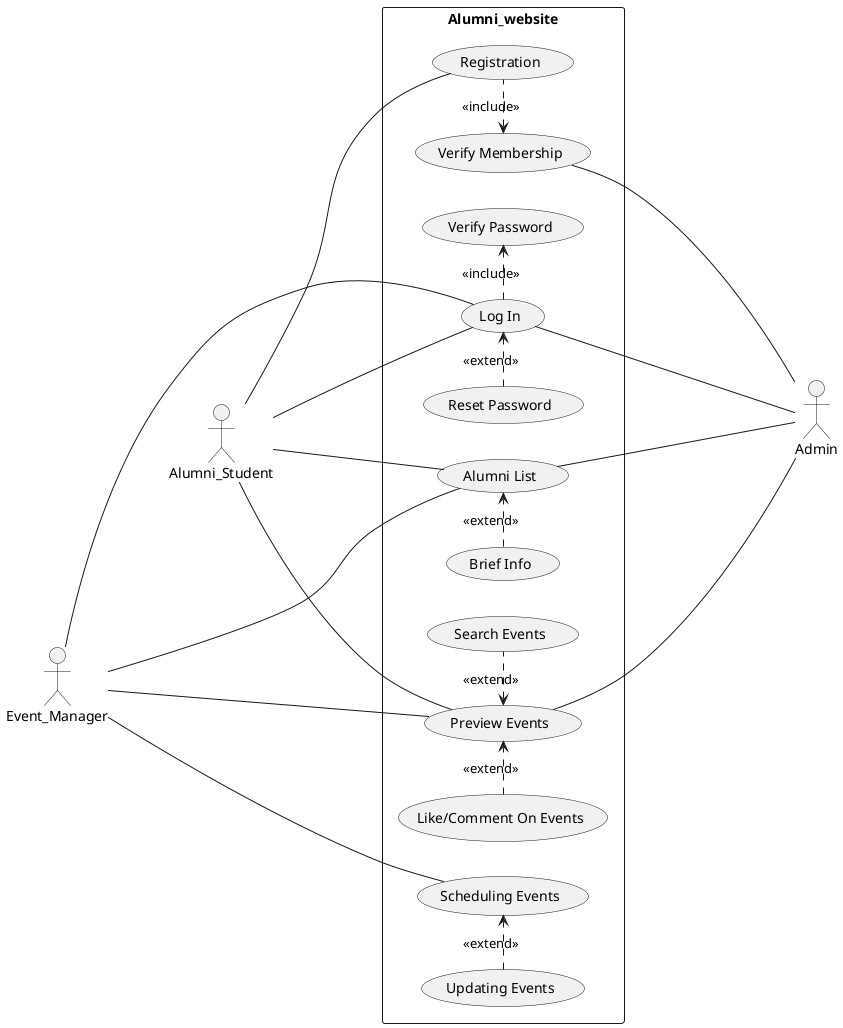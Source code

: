 @startuml
left to right direction
skinparam packageStyle rectangle

/'Actors'/
actor Admin
actor Alumni_Student
actor Event_Manager



rectangle Alumni_website {

/'Use Cases'/
(Log In)
(Registration)
(Alumni List)
(Scheduling Events)
(Preview Events)

(Verify Password)
(Reset Password)
(Verify Membership)
(Brief Info)
(Updating Events)
(Like/Comment On Events)
(Search Events)


/'Include Relationships'/

(Verify Membership) <. (Registration) : <<include>>
(Log In) .> (Verify Password) : <<include>>

/'Extend Relationships'/
(Reset Password) .> (Log In) : <<extend>>
(Brief Info) .> (Alumni List) : <<extend>>
(Updating Events) .> (Scheduling Events) : <<extend>>
(Like/Comment On Events) .> (Preview Events) : <<extend>>
(Preview Events) <. (Search Events) : <<extend>>





/'Association'/


(Log In) -- Admin
(Alumni List) -- Admin
(Preview Events) -- Admin
(Verify Membership) ---- Admin

Alumni_Student --- (Log In)
Alumni_Student --- (Registration)
Alumni_Student --- (Alumni List)
Alumni_Student --- (Preview Events)

Event_Manager ---- (Log In)
Event_Manager ---- (Alumni List)
Event_Manager ---- (Preview Events)
Event_Manager ---- (Scheduling Events)


}
@enduml

